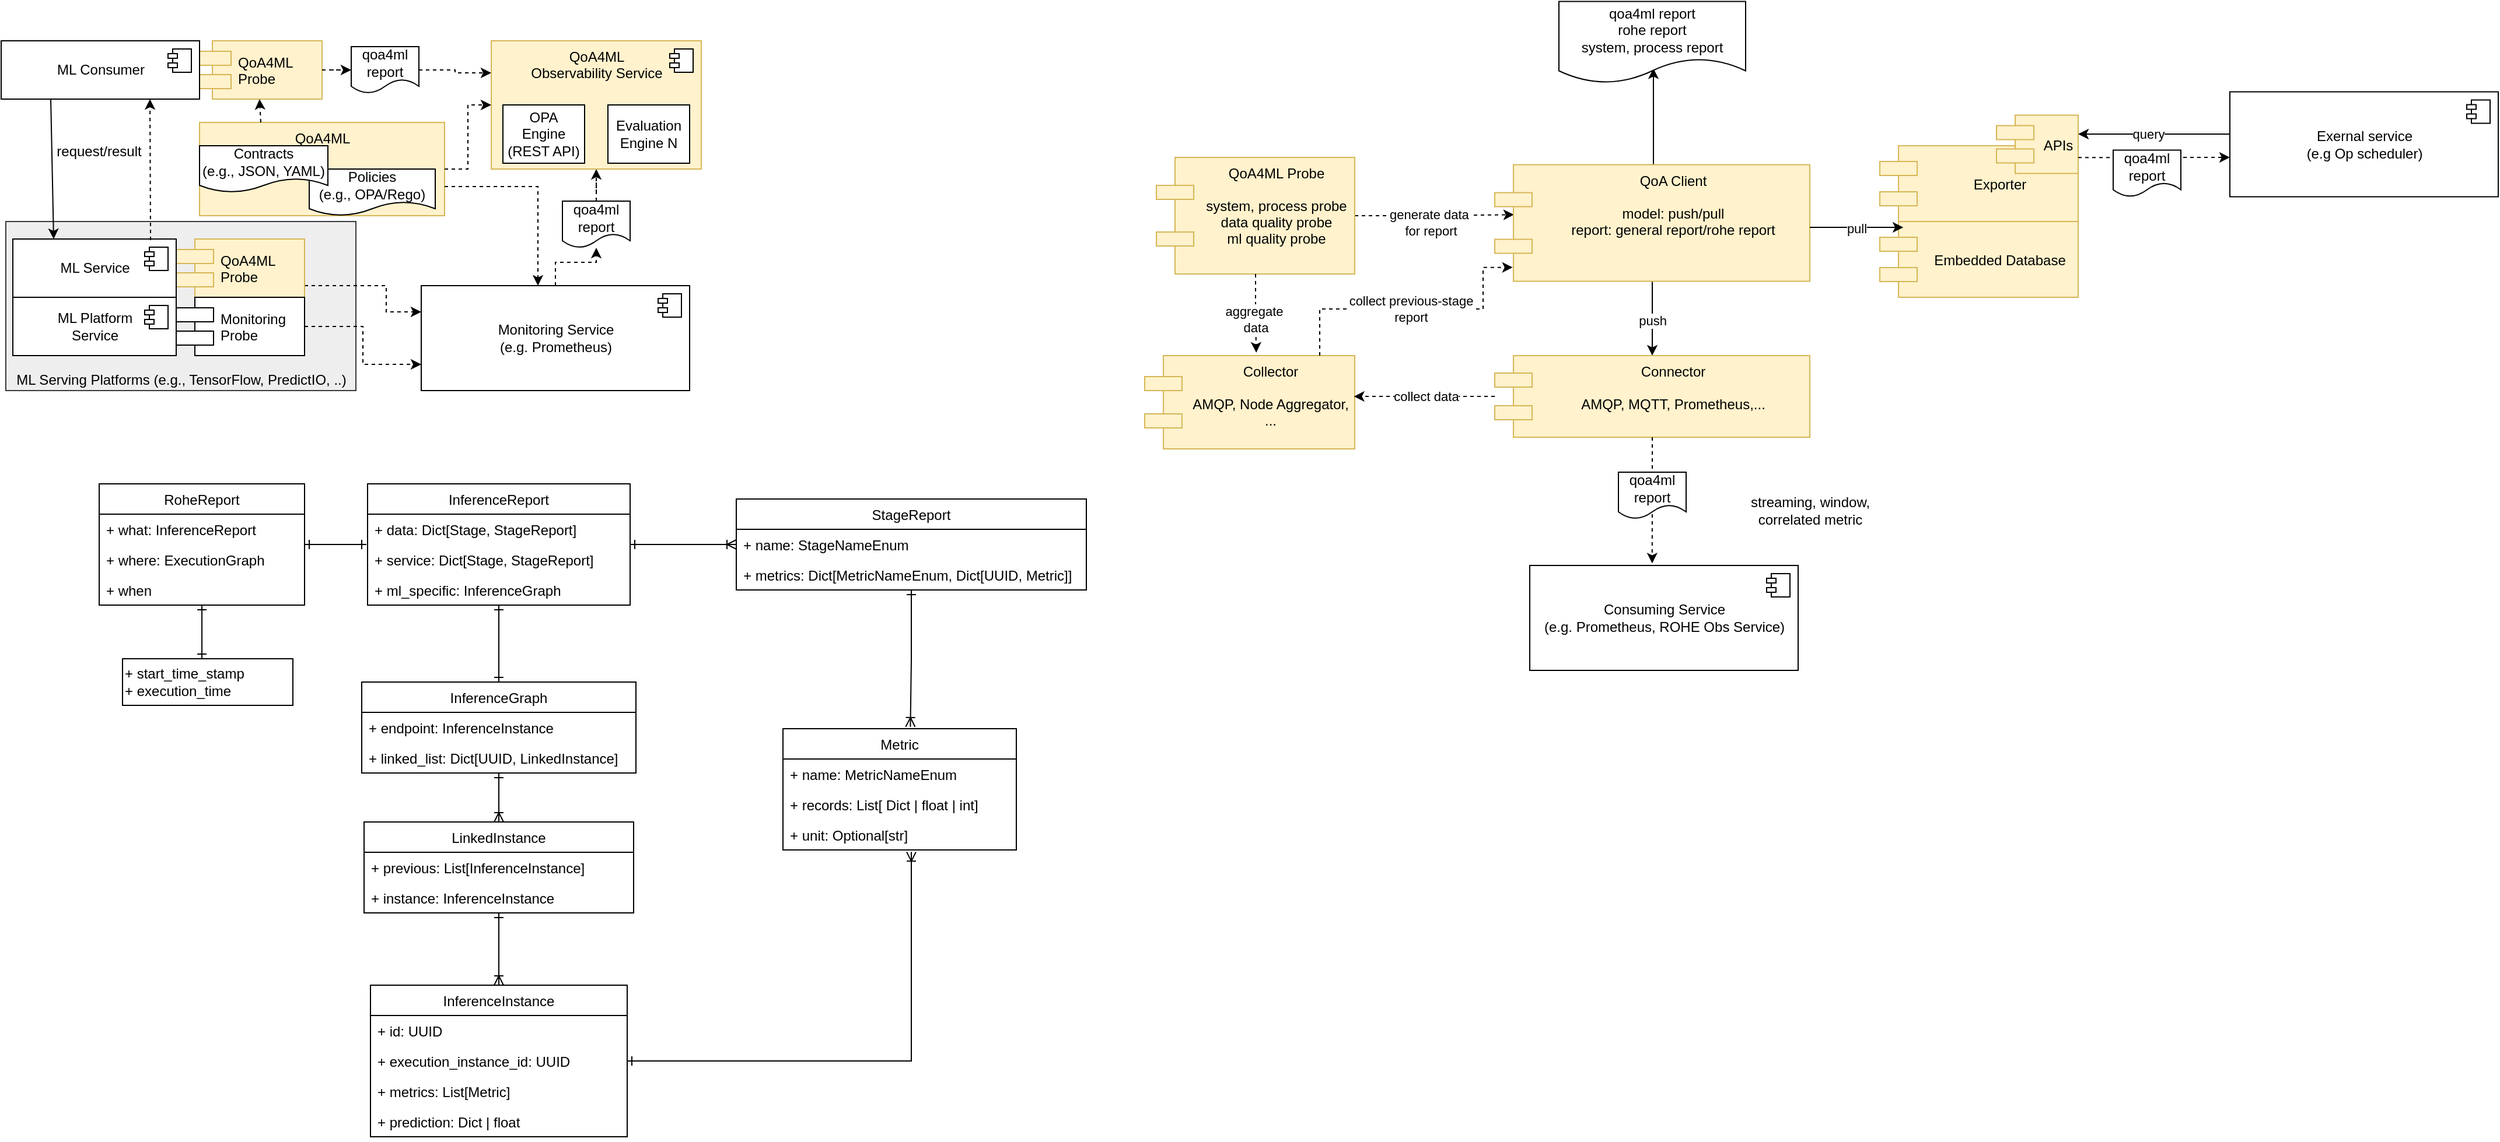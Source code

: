 <mxfile version="23.1.5" type="device">
  <diagram id="PRu7tKwBkt20-HZmovBO" name="overview">
    <mxGraphModel dx="1195" dy="1129" grid="1" gridSize="10" guides="1" tooltips="1" connect="1" arrows="1" fold="1" page="0" pageScale="1" pageWidth="850" pageHeight="1100" math="0" shadow="0">
      <root>
        <mxCell id="0" />
        <mxCell id="1" parent="0" />
        <mxCell id="qkF7ThPgipbas69f0lUz-13" value="QoA4ML" style="html=1;fillColor=#fff2cc;strokeColor=#d6b656;labelPosition=center;verticalLabelPosition=middle;align=center;verticalAlign=top;" parent="1" vertex="1">
          <mxGeometry x="210" y="80" width="210" height="80" as="geometry" />
        </mxCell>
        <mxCell id="R0m4ui9B9vOloKuUOJyF-7" value="&lt;span style=&quot;text-align: left&quot;&gt;ML Serving Platforms (e.g., TensorFlow, PredictIO, ..)&lt;/span&gt;" style="html=1;labelPosition=center;verticalLabelPosition=middle;align=center;verticalAlign=bottom;fillColor=#eeeeee;strokeColor=#36393d;" parent="1" vertex="1">
          <mxGeometry x="44" y="165" width="300" height="145" as="geometry" />
        </mxCell>
        <mxCell id="qkF7ThPgipbas69f0lUz-9" style="edgeStyle=orthogonalEdgeStyle;rounded=0;orthogonalLoop=1;jettySize=auto;html=1;entryX=0;entryY=0.25;entryDx=0;entryDy=0;dashed=1;" parent="1" source="qkF7ThPgipbas69f0lUz-2" target="qkF7ThPgipbas69f0lUz-4" edge="1">
          <mxGeometry relative="1" as="geometry">
            <Array as="points">
              <mxPoint x="370" y="220" />
              <mxPoint x="370" y="243" />
            </Array>
          </mxGeometry>
        </mxCell>
        <mxCell id="qkF7ThPgipbas69f0lUz-2" value="QoA4ML &#xa;Probe" style="shape=component;align=left;spacingLeft=36;fillColor=#fff2cc;strokeColor=#d6b656;" parent="1" vertex="1">
          <mxGeometry x="190" y="180" width="110" height="50" as="geometry" />
        </mxCell>
        <mxCell id="qkF7ThPgipbas69f0lUz-7" style="edgeStyle=orthogonalEdgeStyle;rounded=0;orthogonalLoop=1;jettySize=auto;html=1;dashed=1;" parent="1" source="qkF7ThPgipbas69f0lUz-13" target="qkF7ThPgipbas69f0lUz-4" edge="1">
          <mxGeometry relative="1" as="geometry">
            <Array as="points">
              <mxPoint x="500" y="135" />
            </Array>
          </mxGeometry>
        </mxCell>
        <mxCell id="qkF7ThPgipbas69f0lUz-3" value="QoA4ML &#xa;Probe" style="shape=component;align=left;spacingLeft=36;fillColor=#fff2cc;strokeColor=#d6b656;" parent="1" vertex="1">
          <mxGeometry x="205" y="10" width="110" height="50" as="geometry" />
        </mxCell>
        <mxCell id="qkF7ThPgipbas69f0lUz-12" style="edgeStyle=orthogonalEdgeStyle;rounded=0;orthogonalLoop=1;jettySize=auto;html=1;dashed=1;" parent="1" source="R0m4ui9B9vOloKuUOJyF-12" target="qkF7ThPgipbas69f0lUz-10" edge="1">
          <mxGeometry relative="1" as="geometry" />
        </mxCell>
        <mxCell id="qkF7ThPgipbas69f0lUz-4" value="Monitoring Service&lt;br&gt;(e.g. Prometheus)" style="html=1;" parent="1" vertex="1">
          <mxGeometry x="400" y="220" width="230" height="90" as="geometry" />
        </mxCell>
        <mxCell id="qkF7ThPgipbas69f0lUz-5" value="" style="shape=component;jettyWidth=8;jettyHeight=4;" parent="qkF7ThPgipbas69f0lUz-4" vertex="1">
          <mxGeometry x="1" width="20" height="20" relative="1" as="geometry">
            <mxPoint x="-27" y="7" as="offset" />
          </mxGeometry>
        </mxCell>
        <mxCell id="qkF7ThPgipbas69f0lUz-8" style="edgeStyle=orthogonalEdgeStyle;rounded=0;orthogonalLoop=1;jettySize=auto;html=1;entryX=0;entryY=0.75;entryDx=0;entryDy=0;dashed=1;" parent="1" source="qkF7ThPgipbas69f0lUz-6" target="qkF7ThPgipbas69f0lUz-4" edge="1">
          <mxGeometry relative="1" as="geometry" />
        </mxCell>
        <mxCell id="qkF7ThPgipbas69f0lUz-6" value="Monitoring &#xa;Probe" style="shape=component;align=left;spacingLeft=36;" parent="1" vertex="1">
          <mxGeometry x="190" y="230" width="110" height="50" as="geometry" />
        </mxCell>
        <mxCell id="qkF7ThPgipbas69f0lUz-10" value="QoA4ML &lt;br&gt;Observability Service" style="html=1;fillColor=#fff2cc;strokeColor=#d6b656;verticalAlign=top;" parent="1" vertex="1">
          <mxGeometry x="460" y="10" width="180" height="110" as="geometry" />
        </mxCell>
        <mxCell id="qkF7ThPgipbas69f0lUz-11" value="" style="shape=component;jettyWidth=8;jettyHeight=4;" parent="qkF7ThPgipbas69f0lUz-10" vertex="1">
          <mxGeometry x="1" width="20" height="20" relative="1" as="geometry">
            <mxPoint x="-27" y="7" as="offset" />
          </mxGeometry>
        </mxCell>
        <mxCell id="KwbDHJwVT0OUUdgvXB9h-4" value="OPA &lt;br&gt;Engine (REST API)" style="rounded=0;whiteSpace=wrap;html=1;" parent="qkF7ThPgipbas69f0lUz-10" vertex="1">
          <mxGeometry x="10" y="55" width="70" height="50" as="geometry" />
        </mxCell>
        <mxCell id="KwbDHJwVT0OUUdgvXB9h-2" value="Evaluation Engine N" style="rounded=0;whiteSpace=wrap;html=1;" parent="qkF7ThPgipbas69f0lUz-10" vertex="1">
          <mxGeometry x="100" y="55" width="70" height="50" as="geometry" />
        </mxCell>
        <mxCell id="qkF7ThPgipbas69f0lUz-14" style="edgeStyle=orthogonalEdgeStyle;rounded=0;orthogonalLoop=1;jettySize=auto;html=1;dashed=1;" parent="1" source="qkF7ThPgipbas69f0lUz-13" target="qkF7ThPgipbas69f0lUz-10" edge="1">
          <mxGeometry relative="1" as="geometry" />
        </mxCell>
        <mxCell id="qkF7ThPgipbas69f0lUz-15" value="ML Service" style="html=1;" parent="1" vertex="1">
          <mxGeometry x="50" y="180" width="140" height="50" as="geometry" />
        </mxCell>
        <mxCell id="qkF7ThPgipbas69f0lUz-16" value="" style="shape=component;jettyWidth=8;jettyHeight=4;" parent="qkF7ThPgipbas69f0lUz-15" vertex="1">
          <mxGeometry x="1" width="20" height="20" relative="1" as="geometry">
            <mxPoint x="-27" y="7" as="offset" />
          </mxGeometry>
        </mxCell>
        <mxCell id="KwbDHJwVT0OUUdgvXB9h-3" value="Policies&lt;br&gt;(e.g., OPA/Rego)" style="shape=document;whiteSpace=wrap;html=1;boundedLbl=1;" parent="1" vertex="1">
          <mxGeometry x="304" y="120" width="108" height="40" as="geometry" />
        </mxCell>
        <mxCell id="R0m4ui9B9vOloKuUOJyF-5" style="rounded=0;orthogonalLoop=1;jettySize=auto;html=1;exitX=0.25;exitY=1;exitDx=0;exitDy=0;entryX=0.25;entryY=0;entryDx=0;entryDy=0;" parent="1" source="R0m4ui9B9vOloKuUOJyF-1" target="qkF7ThPgipbas69f0lUz-15" edge="1">
          <mxGeometry relative="1" as="geometry" />
        </mxCell>
        <mxCell id="R0m4ui9B9vOloKuUOJyF-1" value="ML Consumer" style="html=1;" parent="1" vertex="1">
          <mxGeometry x="40" y="10" width="170" height="50" as="geometry" />
        </mxCell>
        <mxCell id="R0m4ui9B9vOloKuUOJyF-2" value="" style="shape=component;jettyWidth=8;jettyHeight=4;" parent="R0m4ui9B9vOloKuUOJyF-1" vertex="1">
          <mxGeometry x="1" width="20" height="20" relative="1" as="geometry">
            <mxPoint x="-27" y="7" as="offset" />
          </mxGeometry>
        </mxCell>
        <mxCell id="R0m4ui9B9vOloKuUOJyF-3" value="ML Platform&lt;br&gt;Service" style="html=1;" parent="1" vertex="1">
          <mxGeometry x="50" y="230" width="140" height="50" as="geometry" />
        </mxCell>
        <mxCell id="R0m4ui9B9vOloKuUOJyF-4" value="" style="shape=component;jettyWidth=8;jettyHeight=4;" parent="R0m4ui9B9vOloKuUOJyF-3" vertex="1">
          <mxGeometry x="1" width="20" height="20" relative="1" as="geometry">
            <mxPoint x="-27" y="7" as="offset" />
          </mxGeometry>
        </mxCell>
        <mxCell id="R0m4ui9B9vOloKuUOJyF-6" value="" style="endArrow=classic;html=1;exitX=0.843;exitY=0.02;exitDx=0;exitDy=0;dashed=1;entryX=0.75;entryY=1;entryDx=0;entryDy=0;exitPerimeter=0;" parent="1" source="qkF7ThPgipbas69f0lUz-15" target="R0m4ui9B9vOloKuUOJyF-1" edge="1">
          <mxGeometry width="50" height="50" relative="1" as="geometry">
            <mxPoint x="190" y="470" as="sourcePoint" />
            <mxPoint x="240" y="420" as="targetPoint" />
          </mxGeometry>
        </mxCell>
        <mxCell id="R0m4ui9B9vOloKuUOJyF-8" value="request/result" style="text;html=1;strokeColor=none;fillColor=none;align=center;verticalAlign=middle;whiteSpace=wrap;rounded=0;" parent="1" vertex="1">
          <mxGeometry x="104" y="95" width="40" height="20" as="geometry" />
        </mxCell>
        <mxCell id="R0m4ui9B9vOloKuUOJyF-9" style="edgeStyle=orthogonalEdgeStyle;rounded=0;orthogonalLoop=1;jettySize=auto;html=1;dashed=1;exitX=1;exitY=0.5;exitDx=0;exitDy=0;entryX=0;entryY=0.25;entryDx=0;entryDy=0;" parent="1" source="KwbDHJwVT0OUUdgvXB9h-5" target="qkF7ThPgipbas69f0lUz-10" edge="1">
          <mxGeometry relative="1" as="geometry">
            <mxPoint x="249" y="60" as="sourcePoint" />
            <mxPoint x="450" y="220" as="targetPoint" />
            <Array as="points" />
          </mxGeometry>
        </mxCell>
        <mxCell id="KwbDHJwVT0OUUdgvXB9h-5" value="qoa4ml report" style="shape=document;whiteSpace=wrap;html=1;boundedLbl=1;" parent="1" vertex="1">
          <mxGeometry x="340" y="15" width="58" height="40" as="geometry" />
        </mxCell>
        <mxCell id="R0m4ui9B9vOloKuUOJyF-10" style="edgeStyle=orthogonalEdgeStyle;rounded=0;orthogonalLoop=1;jettySize=auto;html=1;dashed=1;exitX=1;exitY=0.5;exitDx=0;exitDy=0;" parent="1" source="qkF7ThPgipbas69f0lUz-3" target="KwbDHJwVT0OUUdgvXB9h-5" edge="1">
          <mxGeometry relative="1" as="geometry">
            <mxPoint x="304" y="35" as="sourcePoint" />
            <mxPoint x="450" y="220" as="targetPoint" />
            <Array as="points" />
          </mxGeometry>
        </mxCell>
        <mxCell id="R0m4ui9B9vOloKuUOJyF-11" style="rounded=0;orthogonalLoop=1;jettySize=auto;html=1;dashed=1;exitX=0.25;exitY=0;exitDx=0;exitDy=0;" parent="1" source="qkF7ThPgipbas69f0lUz-13" target="qkF7ThPgipbas69f0lUz-3" edge="1">
          <mxGeometry relative="1" as="geometry">
            <mxPoint x="430" y="125" as="sourcePoint" />
            <mxPoint x="470" y="75" as="targetPoint" />
          </mxGeometry>
        </mxCell>
        <mxCell id="KwbDHJwVT0OUUdgvXB9h-1" value="Contracts&lt;br&gt;(e.g., JSON, YAML)" style="shape=document;whiteSpace=wrap;html=1;boundedLbl=1;" parent="1" vertex="1">
          <mxGeometry x="210" y="100" width="110" height="40" as="geometry" />
        </mxCell>
        <mxCell id="R0m4ui9B9vOloKuUOJyF-12" value="qoa4ml report" style="shape=document;whiteSpace=wrap;html=1;boundedLbl=1;" parent="1" vertex="1">
          <mxGeometry x="521" y="147.5" width="58" height="40" as="geometry" />
        </mxCell>
        <mxCell id="R0m4ui9B9vOloKuUOJyF-13" style="edgeStyle=orthogonalEdgeStyle;rounded=0;orthogonalLoop=1;jettySize=auto;html=1;dashed=1;" parent="1" source="qkF7ThPgipbas69f0lUz-4" target="R0m4ui9B9vOloKuUOJyF-12" edge="1">
          <mxGeometry relative="1" as="geometry">
            <mxPoint x="515" y="220" as="sourcePoint" />
            <mxPoint x="550" y="120" as="targetPoint" />
          </mxGeometry>
        </mxCell>
        <mxCell id="iKkV2XQGqfNoTSbrjuNS-26" style="edgeStyle=orthogonalEdgeStyle;rounded=0;orthogonalLoop=1;jettySize=auto;html=1;entryX=-0.006;entryY=0.974;entryDx=0;entryDy=0;entryPerimeter=0;endArrow=ERone;endFill=0;startArrow=ERone;startFill=0;" parent="1" source="iKkV2XQGqfNoTSbrjuNS-14" target="iKkV2XQGqfNoTSbrjuNS-19" edge="1">
          <mxGeometry relative="1" as="geometry">
            <mxPoint x="350" y="442.0" as="targetPoint" />
            <Array as="points">
              <mxPoint x="353" y="442" />
              <mxPoint x="404" y="441" />
            </Array>
          </mxGeometry>
        </mxCell>
        <mxCell id="iKkV2XQGqfNoTSbrjuNS-28" style="edgeStyle=orthogonalEdgeStyle;rounded=0;orthogonalLoop=1;jettySize=auto;html=1;entryX=0.466;entryY=0;entryDx=0;entryDy=0;entryPerimeter=0;endArrow=ERone;endFill=0;startArrow=ERone;startFill=0;" parent="1" source="iKkV2XQGqfNoTSbrjuNS-14" target="iKkV2XQGqfNoTSbrjuNS-27" edge="1">
          <mxGeometry relative="1" as="geometry" />
        </mxCell>
        <mxCell id="iKkV2XQGqfNoTSbrjuNS-14" value="RoheReport" style="swimlane;fontStyle=0;childLayout=stackLayout;horizontal=1;startSize=26;fillColor=none;horizontalStack=0;resizeParent=1;resizeParentMax=0;resizeLast=0;collapsible=1;marginBottom=0;" parent="1" vertex="1">
          <mxGeometry x="124" y="390" width="176" height="104" as="geometry" />
        </mxCell>
        <mxCell id="iKkV2XQGqfNoTSbrjuNS-15" value="+ what: InferenceReport   " style="text;strokeColor=none;fillColor=none;align=left;verticalAlign=top;spacingLeft=4;spacingRight=4;overflow=hidden;rotatable=0;points=[[0,0.5],[1,0.5]];portConstraint=eastwest;" parent="iKkV2XQGqfNoTSbrjuNS-14" vertex="1">
          <mxGeometry y="26" width="176" height="26" as="geometry" />
        </mxCell>
        <mxCell id="iKkV2XQGqfNoTSbrjuNS-16" value="+ where: ExecutionGraph" style="text;strokeColor=none;fillColor=none;align=left;verticalAlign=top;spacingLeft=4;spacingRight=4;overflow=hidden;rotatable=0;points=[[0,0.5],[1,0.5]];portConstraint=eastwest;" parent="iKkV2XQGqfNoTSbrjuNS-14" vertex="1">
          <mxGeometry y="52" width="176" height="26" as="geometry" />
        </mxCell>
        <mxCell id="iKkV2XQGqfNoTSbrjuNS-17" value="+ when" style="text;strokeColor=none;fillColor=none;align=left;verticalAlign=top;spacingLeft=4;spacingRight=4;overflow=hidden;rotatable=0;points=[[0,0.5],[1,0.5]];portConstraint=eastwest;" parent="iKkV2XQGqfNoTSbrjuNS-14" vertex="1">
          <mxGeometry y="78" width="176" height="26" as="geometry" />
        </mxCell>
        <mxCell id="iKkV2XQGqfNoTSbrjuNS-29" style="edgeStyle=orthogonalEdgeStyle;rounded=0;orthogonalLoop=1;jettySize=auto;html=1;entryX=0.5;entryY=0;entryDx=0;entryDy=0;startArrow=ERone;startFill=0;endArrow=ERone;endFill=0;" parent="1" source="iKkV2XQGqfNoTSbrjuNS-18" target="iKkV2XQGqfNoTSbrjuNS-22" edge="1">
          <mxGeometry relative="1" as="geometry" />
        </mxCell>
        <mxCell id="iKkV2XQGqfNoTSbrjuNS-49" style="edgeStyle=orthogonalEdgeStyle;rounded=0;orthogonalLoop=1;jettySize=auto;html=1;entryX=0;entryY=0.5;entryDx=0;entryDy=0;startArrow=ERone;startFill=0;endArrow=ERoneToMany;endFill=0;" parent="1" source="iKkV2XQGqfNoTSbrjuNS-18" target="iKkV2XQGqfNoTSbrjuNS-45" edge="1">
          <mxGeometry relative="1" as="geometry" />
        </mxCell>
        <mxCell id="iKkV2XQGqfNoTSbrjuNS-18" value="InferenceReport" style="swimlane;fontStyle=0;childLayout=stackLayout;horizontal=1;startSize=26;fillColor=none;horizontalStack=0;resizeParent=1;resizeParentMax=0;resizeLast=0;collapsible=1;marginBottom=0;" parent="1" vertex="1">
          <mxGeometry x="354" y="390" width="225" height="104" as="geometry" />
        </mxCell>
        <mxCell id="iKkV2XQGqfNoTSbrjuNS-19" value="+ data: Dict[Stage, StageReport]    " style="text;strokeColor=none;fillColor=none;align=left;verticalAlign=top;spacingLeft=4;spacingRight=4;overflow=hidden;rotatable=0;points=[[0,0.5],[1,0.5]];portConstraint=eastwest;" parent="iKkV2XQGqfNoTSbrjuNS-18" vertex="1">
          <mxGeometry y="26" width="225" height="26" as="geometry" />
        </mxCell>
        <mxCell id="iKkV2XQGqfNoTSbrjuNS-20" value="+ service: Dict[Stage, StageReport]" style="text;strokeColor=none;fillColor=none;align=left;verticalAlign=top;spacingLeft=4;spacingRight=4;overflow=hidden;rotatable=0;points=[[0,0.5],[1,0.5]];portConstraint=eastwest;" parent="iKkV2XQGqfNoTSbrjuNS-18" vertex="1">
          <mxGeometry y="52" width="225" height="26" as="geometry" />
        </mxCell>
        <mxCell id="iKkV2XQGqfNoTSbrjuNS-21" value="+ ml_specific: InferenceGraph" style="text;strokeColor=none;fillColor=none;align=left;verticalAlign=top;spacingLeft=4;spacingRight=4;overflow=hidden;rotatable=0;points=[[0,0.5],[1,0.5]];portConstraint=eastwest;" parent="iKkV2XQGqfNoTSbrjuNS-18" vertex="1">
          <mxGeometry y="78" width="225" height="26" as="geometry" />
        </mxCell>
        <mxCell id="iKkV2XQGqfNoTSbrjuNS-37" style="edgeStyle=orthogonalEdgeStyle;rounded=0;orthogonalLoop=1;jettySize=auto;html=1;entryX=0.5;entryY=0;entryDx=0;entryDy=0;startArrow=ERone;startFill=0;endArrow=ERoneToMany;endFill=0;" parent="1" source="iKkV2XQGqfNoTSbrjuNS-22" target="iKkV2XQGqfNoTSbrjuNS-33" edge="1">
          <mxGeometry relative="1" as="geometry" />
        </mxCell>
        <mxCell id="iKkV2XQGqfNoTSbrjuNS-22" value="InferenceGraph" style="swimlane;fontStyle=0;childLayout=stackLayout;horizontal=1;startSize=26;fillColor=none;horizontalStack=0;resizeParent=1;resizeParentMax=0;resizeLast=0;collapsible=1;marginBottom=0;" parent="1" vertex="1">
          <mxGeometry x="349" y="560" width="235" height="78" as="geometry" />
        </mxCell>
        <mxCell id="iKkV2XQGqfNoTSbrjuNS-23" value="+ endpoint: InferenceInstance    " style="text;strokeColor=none;fillColor=none;align=left;verticalAlign=top;spacingLeft=4;spacingRight=4;overflow=hidden;rotatable=0;points=[[0,0.5],[1,0.5]];portConstraint=eastwest;" parent="iKkV2XQGqfNoTSbrjuNS-22" vertex="1">
          <mxGeometry y="26" width="235" height="26" as="geometry" />
        </mxCell>
        <mxCell id="iKkV2XQGqfNoTSbrjuNS-25" value="+ linked_list: Dict[UUID, LinkedInstance]" style="text;strokeColor=none;fillColor=none;align=left;verticalAlign=top;spacingLeft=4;spacingRight=4;overflow=hidden;rotatable=0;points=[[0,0.5],[1,0.5]];portConstraint=eastwest;" parent="iKkV2XQGqfNoTSbrjuNS-22" vertex="1">
          <mxGeometry y="52" width="235" height="26" as="geometry" />
        </mxCell>
        <mxCell id="iKkV2XQGqfNoTSbrjuNS-27" value="&lt;div style=&quot;&quot;&gt;&lt;span style=&quot;background-color: initial;&quot;&gt;+ start_time_stamp&lt;/span&gt;&lt;/div&gt;&lt;div style=&quot;&quot;&gt;&lt;span style=&quot;background-color: initial;&quot;&gt;+ execution_time&lt;/span&gt;&lt;/div&gt;" style="html=1;align=left;" parent="1" vertex="1">
          <mxGeometry x="144" y="540" width="146" height="40" as="geometry" />
        </mxCell>
        <mxCell id="iKkV2XQGqfNoTSbrjuNS-43" style="edgeStyle=orthogonalEdgeStyle;rounded=0;orthogonalLoop=1;jettySize=auto;html=1;entryX=0.5;entryY=0;entryDx=0;entryDy=0;startArrow=ERone;startFill=0;endArrow=ERoneToMany;endFill=0;" parent="1" source="iKkV2XQGqfNoTSbrjuNS-33" target="iKkV2XQGqfNoTSbrjuNS-38" edge="1">
          <mxGeometry relative="1" as="geometry" />
        </mxCell>
        <mxCell id="iKkV2XQGqfNoTSbrjuNS-33" value="LinkedInstance" style="swimlane;fontStyle=0;childLayout=stackLayout;horizontal=1;startSize=26;fillColor=none;horizontalStack=0;resizeParent=1;resizeParentMax=0;resizeLast=0;collapsible=1;marginBottom=0;" parent="1" vertex="1">
          <mxGeometry x="351" y="680" width="231" height="78" as="geometry" />
        </mxCell>
        <mxCell id="iKkV2XQGqfNoTSbrjuNS-34" value="+ previous: List[InferenceInstance]" style="text;strokeColor=none;fillColor=none;align=left;verticalAlign=top;spacingLeft=4;spacingRight=4;overflow=hidden;rotatable=0;points=[[0,0.5],[1,0.5]];portConstraint=eastwest;" parent="iKkV2XQGqfNoTSbrjuNS-33" vertex="1">
          <mxGeometry y="26" width="231" height="26" as="geometry" />
        </mxCell>
        <mxCell id="iKkV2XQGqfNoTSbrjuNS-35" value="+ instance: InferenceInstance" style="text;strokeColor=none;fillColor=none;align=left;verticalAlign=top;spacingLeft=4;spacingRight=4;overflow=hidden;rotatable=0;points=[[0,0.5],[1,0.5]];portConstraint=eastwest;" parent="iKkV2XQGqfNoTSbrjuNS-33" vertex="1">
          <mxGeometry y="52" width="231" height="26" as="geometry" />
        </mxCell>
        <mxCell id="iKkV2XQGqfNoTSbrjuNS-38" value="InferenceInstance" style="swimlane;fontStyle=0;childLayout=stackLayout;horizontal=1;startSize=26;fillColor=none;horizontalStack=0;resizeParent=1;resizeParentMax=0;resizeLast=0;collapsible=1;marginBottom=0;" parent="1" vertex="1">
          <mxGeometry x="356.5" y="820" width="220" height="130" as="geometry" />
        </mxCell>
        <mxCell id="iKkV2XQGqfNoTSbrjuNS-39" value="+ id: UUID    " style="text;strokeColor=none;fillColor=none;align=left;verticalAlign=top;spacingLeft=4;spacingRight=4;overflow=hidden;rotatable=0;points=[[0,0.5],[1,0.5]];portConstraint=eastwest;" parent="iKkV2XQGqfNoTSbrjuNS-38" vertex="1">
          <mxGeometry y="26" width="220" height="26" as="geometry" />
        </mxCell>
        <mxCell id="iKkV2XQGqfNoTSbrjuNS-40" value="+ execution_instance_id: UUID" style="text;strokeColor=none;fillColor=none;align=left;verticalAlign=top;spacingLeft=4;spacingRight=4;overflow=hidden;rotatable=0;points=[[0,0.5],[1,0.5]];portConstraint=eastwest;" parent="iKkV2XQGqfNoTSbrjuNS-38" vertex="1">
          <mxGeometry y="52" width="220" height="26" as="geometry" />
        </mxCell>
        <mxCell id="iKkV2XQGqfNoTSbrjuNS-41" value="+ metrics: List[Metric]" style="text;strokeColor=none;fillColor=none;align=left;verticalAlign=top;spacingLeft=4;spacingRight=4;overflow=hidden;rotatable=0;points=[[0,0.5],[1,0.5]];portConstraint=eastwest;" parent="iKkV2XQGqfNoTSbrjuNS-38" vertex="1">
          <mxGeometry y="78" width="220" height="26" as="geometry" />
        </mxCell>
        <mxCell id="iKkV2XQGqfNoTSbrjuNS-42" value="+ prediction: Dict | float" style="text;strokeColor=none;fillColor=none;align=left;verticalAlign=top;spacingLeft=4;spacingRight=4;overflow=hidden;rotatable=0;points=[[0,0.5],[1,0.5]];portConstraint=eastwest;" parent="iKkV2XQGqfNoTSbrjuNS-38" vertex="1">
          <mxGeometry y="104" width="220" height="26" as="geometry" />
        </mxCell>
        <mxCell id="iKkV2XQGqfNoTSbrjuNS-59" style="edgeStyle=orthogonalEdgeStyle;rounded=0;orthogonalLoop=1;jettySize=auto;html=1;entryX=0.546;entryY=-0.015;entryDx=0;entryDy=0;entryPerimeter=0;startArrow=ERone;startFill=0;endArrow=ERoneToMany;endFill=0;" parent="1" source="iKkV2XQGqfNoTSbrjuNS-44" target="iKkV2XQGqfNoTSbrjuNS-54" edge="1">
          <mxGeometry relative="1" as="geometry" />
        </mxCell>
        <mxCell id="iKkV2XQGqfNoTSbrjuNS-44" value="StageReport" style="swimlane;fontStyle=0;childLayout=stackLayout;horizontal=1;startSize=26;fillColor=none;horizontalStack=0;resizeParent=1;resizeParentMax=0;resizeLast=0;collapsible=1;marginBottom=0;" parent="1" vertex="1">
          <mxGeometry x="670" y="403" width="300" height="78" as="geometry" />
        </mxCell>
        <mxCell id="iKkV2XQGqfNoTSbrjuNS-45" value="+ name: StageNameEnum" style="text;strokeColor=none;fillColor=none;align=left;verticalAlign=top;spacingLeft=4;spacingRight=4;overflow=hidden;rotatable=0;points=[[0,0.5],[1,0.5]];portConstraint=eastwest;" parent="iKkV2XQGqfNoTSbrjuNS-44" vertex="1">
          <mxGeometry y="26" width="300" height="26" as="geometry" />
        </mxCell>
        <mxCell id="iKkV2XQGqfNoTSbrjuNS-46" value="+ metrics: Dict[MetricNameEnum, Dict[UUID, Metric]]" style="text;strokeColor=none;fillColor=none;align=left;verticalAlign=top;spacingLeft=4;spacingRight=4;overflow=hidden;rotatable=0;points=[[0,0.5],[1,0.5]];portConstraint=eastwest;" parent="iKkV2XQGqfNoTSbrjuNS-44" vertex="1">
          <mxGeometry y="52" width="300" height="26" as="geometry" />
        </mxCell>
        <mxCell id="iKkV2XQGqfNoTSbrjuNS-54" value="Metric" style="swimlane;fontStyle=0;childLayout=stackLayout;horizontal=1;startSize=26;fillColor=none;horizontalStack=0;resizeParent=1;resizeParentMax=0;resizeLast=0;collapsible=1;marginBottom=0;" parent="1" vertex="1">
          <mxGeometry x="710" y="600" width="200" height="104" as="geometry" />
        </mxCell>
        <mxCell id="iKkV2XQGqfNoTSbrjuNS-55" value="+ name: MetricNameEnum" style="text;strokeColor=none;fillColor=none;align=left;verticalAlign=top;spacingLeft=4;spacingRight=4;overflow=hidden;rotatable=0;points=[[0,0.5],[1,0.5]];portConstraint=eastwest;" parent="iKkV2XQGqfNoTSbrjuNS-54" vertex="1">
          <mxGeometry y="26" width="200" height="26" as="geometry" />
        </mxCell>
        <mxCell id="iKkV2XQGqfNoTSbrjuNS-56" value="+ records: List[ Dict | float | int]" style="text;strokeColor=none;fillColor=none;align=left;verticalAlign=top;spacingLeft=4;spacingRight=4;overflow=hidden;rotatable=0;points=[[0,0.5],[1,0.5]];portConstraint=eastwest;" parent="iKkV2XQGqfNoTSbrjuNS-54" vertex="1">
          <mxGeometry y="52" width="200" height="26" as="geometry" />
        </mxCell>
        <mxCell id="iKkV2XQGqfNoTSbrjuNS-57" value="+ unit: Optional[str]" style="text;strokeColor=none;fillColor=none;align=left;verticalAlign=top;spacingLeft=4;spacingRight=4;overflow=hidden;rotatable=0;points=[[0,0.5],[1,0.5]];portConstraint=eastwest;" parent="iKkV2XQGqfNoTSbrjuNS-54" vertex="1">
          <mxGeometry y="78" width="200" height="26" as="geometry" />
        </mxCell>
        <mxCell id="iKkV2XQGqfNoTSbrjuNS-60" style="edgeStyle=orthogonalEdgeStyle;rounded=0;orthogonalLoop=1;jettySize=auto;html=1;entryX=0.55;entryY=1.064;entryDx=0;entryDy=0;entryPerimeter=0;startArrow=ERone;startFill=0;endArrow=ERoneToMany;endFill=0;" parent="1" source="iKkV2XQGqfNoTSbrjuNS-40" target="iKkV2XQGqfNoTSbrjuNS-57" edge="1">
          <mxGeometry relative="1" as="geometry">
            <Array as="points">
              <mxPoint x="820" y="885" />
            </Array>
          </mxGeometry>
        </mxCell>
        <mxCell id="SiY-sAGeKCVCFxNXhWul-5" style="edgeStyle=orthogonalEdgeStyle;rounded=0;orthogonalLoop=1;jettySize=auto;html=1;entryX=0.061;entryY=0.429;entryDx=0;entryDy=0;entryPerimeter=0;dashed=1;" parent="1" source="SiY-sAGeKCVCFxNXhWul-3" target="SiY-sAGeKCVCFxNXhWul-4" edge="1">
          <mxGeometry relative="1" as="geometry" />
        </mxCell>
        <mxCell id="SiY-sAGeKCVCFxNXhWul-6" value="generate data&amp;nbsp;&lt;br&gt;for report" style="edgeLabel;html=1;align=center;verticalAlign=middle;resizable=0;points=[];" parent="SiY-sAGeKCVCFxNXhWul-5" vertex="1" connectable="0">
          <mxGeometry x="-0.038" y="2" relative="1" as="geometry">
            <mxPoint y="9" as="offset" />
          </mxGeometry>
        </mxCell>
        <mxCell id="SiY-sAGeKCVCFxNXhWul-3" value="QoA4ML Probe&#xa;&#xa;system, process probe&#xa;data quality probe&#xa;ml quality probe" style="shape=component;align=center;spacingLeft=36;fillColor=#fff2cc;strokeColor=#d6b656;verticalAlign=top;" parent="1" vertex="1">
          <mxGeometry x="1030" y="110" width="170" height="100" as="geometry" />
        </mxCell>
        <mxCell id="SiY-sAGeKCVCFxNXhWul-9" style="edgeStyle=orthogonalEdgeStyle;rounded=0;orthogonalLoop=1;jettySize=auto;html=1;entryX=0.506;entryY=0.82;entryDx=0;entryDy=0;entryPerimeter=0;" parent="1" source="SiY-sAGeKCVCFxNXhWul-4" target="SiY-sAGeKCVCFxNXhWul-7" edge="1">
          <mxGeometry relative="1" as="geometry">
            <Array as="points">
              <mxPoint x="1456" y="96.25" />
              <mxPoint x="1456" y="96.25" />
            </Array>
          </mxGeometry>
        </mxCell>
        <mxCell id="DLE5ckGppJB9-y-Fs0vT-2" style="edgeStyle=orthogonalEdgeStyle;rounded=0;orthogonalLoop=1;jettySize=auto;html=1;entryX=0.5;entryY=0;entryDx=0;entryDy=0;" parent="1" source="SiY-sAGeKCVCFxNXhWul-4" target="DLE5ckGppJB9-y-Fs0vT-1" edge="1">
          <mxGeometry relative="1" as="geometry" />
        </mxCell>
        <mxCell id="DLE5ckGppJB9-y-Fs0vT-9" value="push" style="edgeLabel;html=1;align=center;verticalAlign=middle;resizable=0;points=[];" parent="DLE5ckGppJB9-y-Fs0vT-2" vertex="1" connectable="0">
          <mxGeometry x="-0.049" y="2" relative="1" as="geometry">
            <mxPoint x="-2" y="3" as="offset" />
          </mxGeometry>
        </mxCell>
        <mxCell id="SiY-sAGeKCVCFxNXhWul-4" value="QoA Client&#xa;&#xa;model: push/pull&#xa;report: general report/rohe report" style="shape=component;align=center;spacingLeft=36;fillColor=#fff2cc;strokeColor=#d6b656;verticalAlign=top;" parent="1" vertex="1">
          <mxGeometry x="1320" y="116.25" width="270" height="100" as="geometry" />
        </mxCell>
        <mxCell id="SiY-sAGeKCVCFxNXhWul-7" value="qoa4ml report&lt;br&gt;rohe report&lt;br&gt;system, process report" style="shape=document;whiteSpace=wrap;html=1;boundedLbl=1;" parent="1" vertex="1">
          <mxGeometry x="1375" y="-23.75" width="160" height="70" as="geometry" />
        </mxCell>
        <mxCell id="DLE5ckGppJB9-y-Fs0vT-1" value="Connector&#xa;&#xa;AMQP, MQTT, Prometheus,..." style="shape=component;align=center;spacingLeft=36;fillColor=#fff2cc;strokeColor=#d6b656;verticalAlign=top;" parent="1" vertex="1">
          <mxGeometry x="1320" y="280" width="270" height="70" as="geometry" />
        </mxCell>
        <mxCell id="DLE5ckGppJB9-y-Fs0vT-3" value="Consuming Service&lt;br&gt;(e.g. Prometheus, ROHE Obs Service)" style="html=1;" parent="1" vertex="1">
          <mxGeometry x="1350" y="460" width="230" height="90" as="geometry" />
        </mxCell>
        <mxCell id="DLE5ckGppJB9-y-Fs0vT-4" value="" style="shape=component;jettyWidth=8;jettyHeight=4;" parent="DLE5ckGppJB9-y-Fs0vT-3" vertex="1">
          <mxGeometry x="1" width="20" height="20" relative="1" as="geometry">
            <mxPoint x="-27" y="7" as="offset" />
          </mxGeometry>
        </mxCell>
        <mxCell id="DLE5ckGppJB9-y-Fs0vT-5" style="edgeStyle=orthogonalEdgeStyle;rounded=0;orthogonalLoop=1;jettySize=auto;html=1;entryX=0.456;entryY=-0.02;entryDx=0;entryDy=0;entryPerimeter=0;dashed=1;" parent="1" source="DLE5ckGppJB9-y-Fs0vT-1" target="DLE5ckGppJB9-y-Fs0vT-3" edge="1">
          <mxGeometry relative="1" as="geometry" />
        </mxCell>
        <mxCell id="DLE5ckGppJB9-y-Fs0vT-6" value="Collector&#xa;&#xa;AMQP, Node Aggregator,&#xa;..." style="shape=component;align=center;spacingLeft=36;fillColor=#fff2cc;strokeColor=#d6b656;verticalAlign=top;" parent="1" vertex="1">
          <mxGeometry x="1020" y="280" width="180" height="80" as="geometry" />
        </mxCell>
        <mxCell id="DLE5ckGppJB9-y-Fs0vT-8" style="edgeStyle=orthogonalEdgeStyle;rounded=0;orthogonalLoop=1;jettySize=auto;html=1;entryX=0.057;entryY=0.881;entryDx=0;entryDy=0;entryPerimeter=0;dashed=1;" parent="1" source="DLE5ckGppJB9-y-Fs0vT-6" target="SiY-sAGeKCVCFxNXhWul-4" edge="1">
          <mxGeometry relative="1" as="geometry">
            <Array as="points">
              <mxPoint x="1170" y="240" />
              <mxPoint x="1310" y="240" />
              <mxPoint x="1310" y="204" />
            </Array>
          </mxGeometry>
        </mxCell>
        <mxCell id="DLE5ckGppJB9-y-Fs0vT-31" value="collect previous-stage&lt;br&gt;report" style="edgeLabel;html=1;align=center;verticalAlign=middle;resizable=0;points=[];" parent="DLE5ckGppJB9-y-Fs0vT-8" vertex="1" connectable="0">
          <mxGeometry x="-0.02" relative="1" as="geometry">
            <mxPoint as="offset" />
          </mxGeometry>
        </mxCell>
        <mxCell id="DLE5ckGppJB9-y-Fs0vT-11" style="edgeStyle=orthogonalEdgeStyle;rounded=0;orthogonalLoop=1;jettySize=auto;html=1;entryX=0.531;entryY=-0.032;entryDx=0;entryDy=0;entryPerimeter=0;dashed=1;" parent="1" source="SiY-sAGeKCVCFxNXhWul-3" target="DLE5ckGppJB9-y-Fs0vT-6" edge="1">
          <mxGeometry relative="1" as="geometry" />
        </mxCell>
        <mxCell id="DLE5ckGppJB9-y-Fs0vT-18" value="aggregate&amp;nbsp;&lt;br&gt;data" style="edgeLabel;html=1;align=center;verticalAlign=middle;resizable=0;points=[];" parent="DLE5ckGppJB9-y-Fs0vT-11" vertex="1" connectable="0">
          <mxGeometry x="0.16" y="-1" relative="1" as="geometry">
            <mxPoint as="offset" />
          </mxGeometry>
        </mxCell>
        <mxCell id="DLE5ckGppJB9-y-Fs0vT-15" value="" style="group" parent="1" vertex="1" connectable="0">
          <mxGeometry x="1650" y="73.75" width="170" height="156.25" as="geometry" />
        </mxCell>
        <mxCell id="DLE5ckGppJB9-y-Fs0vT-10" value="Exporter" style="shape=component;align=center;spacingLeft=36;fillColor=#fff2cc;strokeColor=#d6b656;verticalAlign=middle;" parent="DLE5ckGppJB9-y-Fs0vT-15" vertex="1">
          <mxGeometry y="26.25" width="170" height="65" as="geometry" />
        </mxCell>
        <mxCell id="DLE5ckGppJB9-y-Fs0vT-13" value="Embedded Database" style="shape=component;align=center;spacingLeft=36;fillColor=#fff2cc;strokeColor=#d6b656;verticalAlign=middle;" parent="DLE5ckGppJB9-y-Fs0vT-15" vertex="1">
          <mxGeometry y="91.25" width="170" height="65" as="geometry" />
        </mxCell>
        <mxCell id="DLE5ckGppJB9-y-Fs0vT-14" value="APIs" style="shape=component;align=center;spacingLeft=36;fillColor=#fff2cc;strokeColor=#d6b656;verticalAlign=middle;" parent="DLE5ckGppJB9-y-Fs0vT-15" vertex="1">
          <mxGeometry x="100" width="70" height="50" as="geometry" />
        </mxCell>
        <mxCell id="DLE5ckGppJB9-y-Fs0vT-16" style="edgeStyle=orthogonalEdgeStyle;rounded=0;orthogonalLoop=1;jettySize=auto;html=1;entryX=0.118;entryY=0.077;entryDx=0;entryDy=0;entryPerimeter=0;" parent="1" source="SiY-sAGeKCVCFxNXhWul-4" target="DLE5ckGppJB9-y-Fs0vT-13" edge="1">
          <mxGeometry relative="1" as="geometry">
            <Array as="points">
              <mxPoint x="1610" y="170" />
              <mxPoint x="1610" y="170" />
            </Array>
          </mxGeometry>
        </mxCell>
        <mxCell id="DLE5ckGppJB9-y-Fs0vT-17" value="pull" style="edgeLabel;html=1;align=center;verticalAlign=middle;resizable=0;points=[];" parent="DLE5ckGppJB9-y-Fs0vT-16" vertex="1" connectable="0">
          <mxGeometry x="0.005" y="-1" relative="1" as="geometry">
            <mxPoint as="offset" />
          </mxGeometry>
        </mxCell>
        <mxCell id="DLE5ckGppJB9-y-Fs0vT-20" style="edgeStyle=orthogonalEdgeStyle;rounded=0;orthogonalLoop=1;jettySize=auto;html=1;entryX=0.996;entryY=0.438;entryDx=0;entryDy=0;entryPerimeter=0;dashed=1;" parent="1" source="DLE5ckGppJB9-y-Fs0vT-1" target="DLE5ckGppJB9-y-Fs0vT-6" edge="1">
          <mxGeometry relative="1" as="geometry" />
        </mxCell>
        <mxCell id="DLE5ckGppJB9-y-Fs0vT-21" value="collect data" style="edgeLabel;html=1;align=center;verticalAlign=middle;resizable=0;points=[];" parent="DLE5ckGppJB9-y-Fs0vT-20" vertex="1" connectable="0">
          <mxGeometry x="-0.061" y="1" relative="1" as="geometry">
            <mxPoint x="-3" y="-1" as="offset" />
          </mxGeometry>
        </mxCell>
        <mxCell id="DLE5ckGppJB9-y-Fs0vT-24" style="edgeStyle=orthogonalEdgeStyle;rounded=0;orthogonalLoop=1;jettySize=auto;html=1;" parent="1" edge="1">
          <mxGeometry relative="1" as="geometry">
            <mxPoint x="1950" y="90" as="sourcePoint" />
            <mxPoint x="1820" y="90" as="targetPoint" />
          </mxGeometry>
        </mxCell>
        <mxCell id="DLE5ckGppJB9-y-Fs0vT-25" value="query" style="edgeLabel;html=1;align=center;verticalAlign=middle;resizable=0;points=[];" parent="DLE5ckGppJB9-y-Fs0vT-24" vertex="1" connectable="0">
          <mxGeometry x="0.167" relative="1" as="geometry">
            <mxPoint x="6" as="offset" />
          </mxGeometry>
        </mxCell>
        <mxCell id="DLE5ckGppJB9-y-Fs0vT-22" value="Exernal service&lt;br&gt;(e.g Op scheduler)" style="html=1;" parent="1" vertex="1">
          <mxGeometry x="1950" y="53.75" width="230" height="90" as="geometry" />
        </mxCell>
        <mxCell id="DLE5ckGppJB9-y-Fs0vT-23" value="" style="shape=component;jettyWidth=8;jettyHeight=4;" parent="DLE5ckGppJB9-y-Fs0vT-22" vertex="1">
          <mxGeometry x="1" width="20" height="20" relative="1" as="geometry">
            <mxPoint x="-27" y="7" as="offset" />
          </mxGeometry>
        </mxCell>
        <mxCell id="DLE5ckGppJB9-y-Fs0vT-26" value="" style="endArrow=classic;html=1;rounded=0;entryX=0;entryY=0.735;entryDx=0;entryDy=0;dashed=1;entryPerimeter=0;" parent="1" edge="1">
          <mxGeometry width="50" height="50" relative="1" as="geometry">
            <mxPoint x="1820" y="110.1" as="sourcePoint" />
            <mxPoint x="1950" y="110.0" as="targetPoint" />
          </mxGeometry>
        </mxCell>
        <mxCell id="DLE5ckGppJB9-y-Fs0vT-27" value="report" style="edgeLabel;html=1;align=center;verticalAlign=middle;resizable=0;points=[];" parent="DLE5ckGppJB9-y-Fs0vT-26" vertex="1" connectable="0">
          <mxGeometry x="-0.071" relative="1" as="geometry">
            <mxPoint as="offset" />
          </mxGeometry>
        </mxCell>
        <mxCell id="DLE5ckGppJB9-y-Fs0vT-29" value="qoa4ml report" style="shape=document;whiteSpace=wrap;html=1;boundedLbl=1;" parent="1" vertex="1">
          <mxGeometry x="1426" y="380" width="58" height="40" as="geometry" />
        </mxCell>
        <mxCell id="DLE5ckGppJB9-y-Fs0vT-30" value="qoa4ml report" style="shape=document;whiteSpace=wrap;html=1;boundedLbl=1;" parent="1" vertex="1">
          <mxGeometry x="1850" y="103.75" width="58" height="40" as="geometry" />
        </mxCell>
        <mxCell id="rgY6P7620Shjx9DNaGTV-1" value="streaming, window,&lt;br&gt;correlated metric" style="text;html=1;align=center;verticalAlign=middle;resizable=0;points=[];autosize=1;strokeColor=none;fillColor=none;" vertex="1" parent="1">
          <mxGeometry x="1525" y="393" width="130" height="40" as="geometry" />
        </mxCell>
      </root>
    </mxGraphModel>
  </diagram>
</mxfile>
